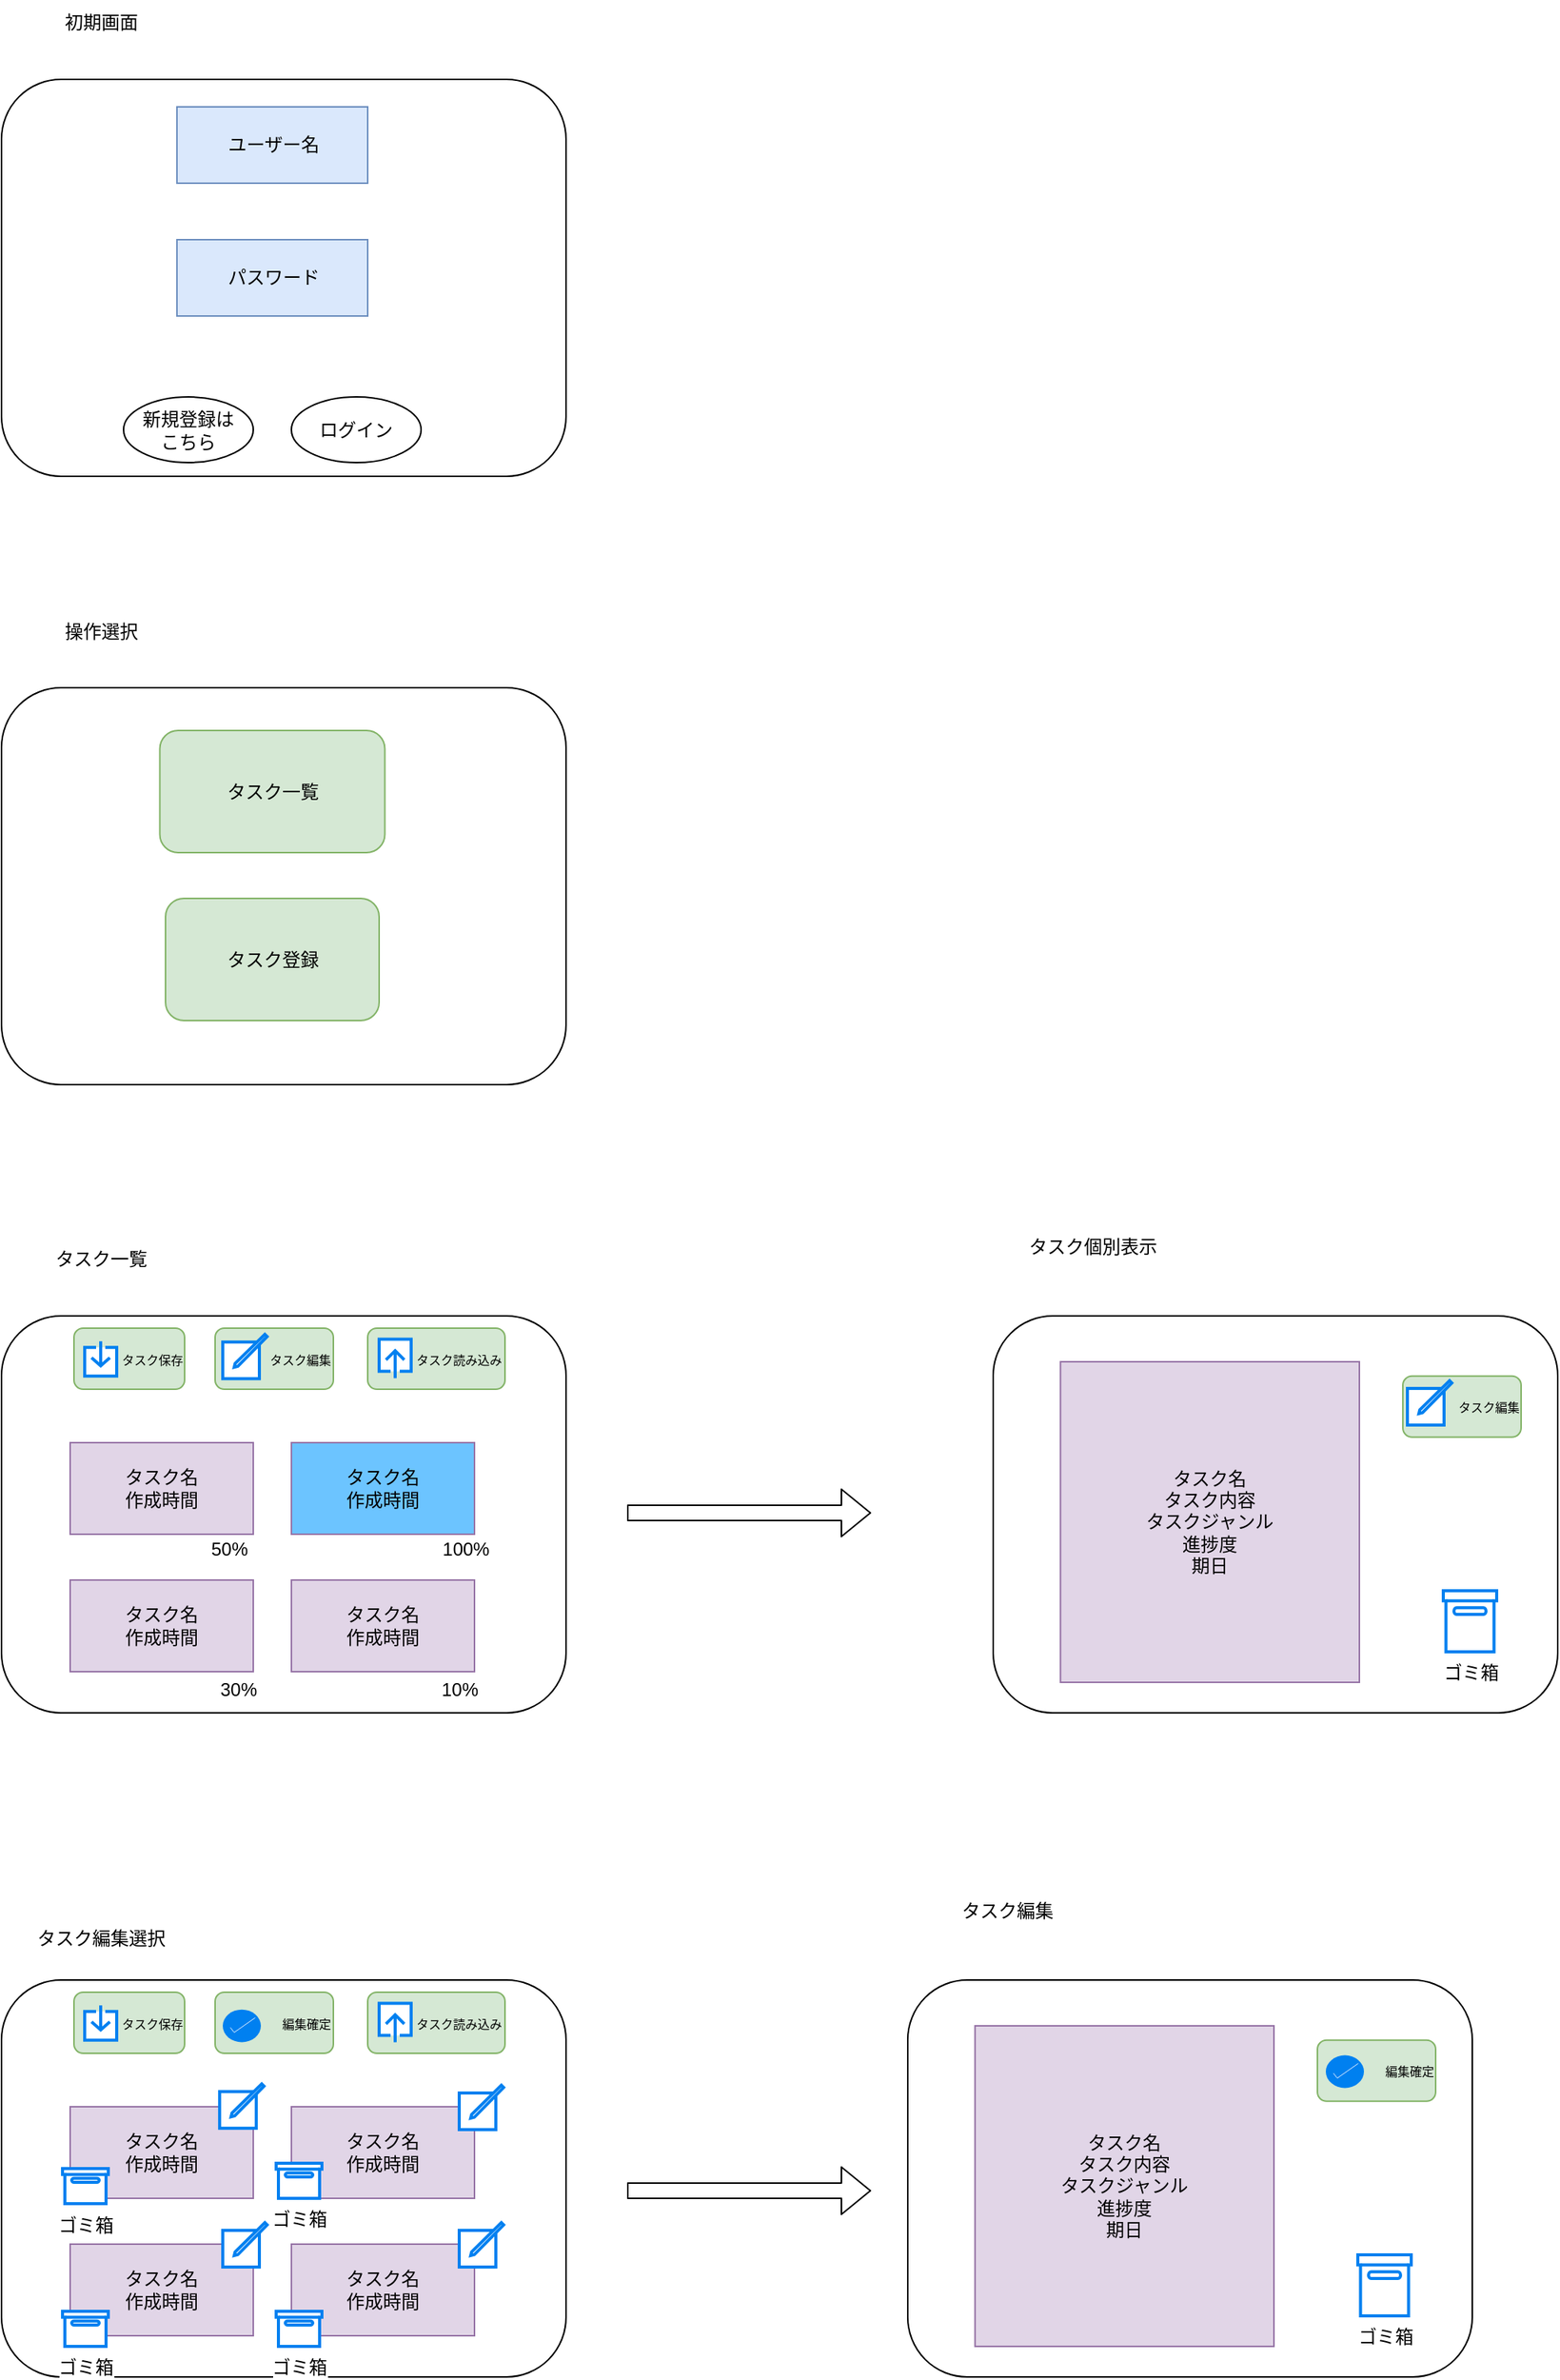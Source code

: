 <mxfile>
    <diagram id="LQAXXgF4HWlI1jR32HYM" name="ページ1">
        <mxGraphModel dx="1260" dy="644" grid="1" gridSize="10" guides="1" tooltips="1" connect="1" arrows="1" fold="1" page="1" pageScale="1" pageWidth="827" pageHeight="1169" math="0" shadow="0">
            <root>
                <mxCell id="0"/>
                <mxCell id="1" parent="0"/>
                <mxCell id="2" value="" style="rounded=1;whiteSpace=wrap;html=1;shadow=0;" parent="1" vertex="1">
                    <mxGeometry x="130" y="480.5" width="370" height="260" as="geometry"/>
                </mxCell>
                <mxCell id="3" value="操作選択" style="text;html=1;align=center;verticalAlign=middle;resizable=0;points=[];autosize=1;strokeColor=none;fillColor=none;" parent="1" vertex="1">
                    <mxGeometry x="160" y="428.5" width="70" height="30" as="geometry"/>
                </mxCell>
                <mxCell id="4" value="" style="rounded=1;whiteSpace=wrap;html=1;shadow=0;" parent="1" vertex="1">
                    <mxGeometry x="130" y="82" width="370" height="260" as="geometry"/>
                </mxCell>
                <mxCell id="5" value="初期画面" style="text;html=1;align=center;verticalAlign=middle;resizable=0;points=[];autosize=1;strokeColor=none;fillColor=none;" parent="1" vertex="1">
                    <mxGeometry x="160" y="30" width="70" height="30" as="geometry"/>
                </mxCell>
                <mxCell id="8" value="" style="rounded=0;whiteSpace=wrap;html=1;fillColor=#dae8fc;strokeColor=#6c8ebf;" parent="1" vertex="1">
                    <mxGeometry x="245" y="100" width="125" height="50" as="geometry"/>
                </mxCell>
                <mxCell id="6" value="ユーザー名" style="text;html=1;align=center;verticalAlign=middle;resizable=0;points=[];autosize=1;strokeColor=none;fillColor=none;" parent="1" vertex="1">
                    <mxGeometry x="267.5" y="110" width="80" height="30" as="geometry"/>
                </mxCell>
                <mxCell id="9" value="" style="rounded=0;whiteSpace=wrap;html=1;fillColor=#dae8fc;strokeColor=#6c8ebf;" parent="1" vertex="1">
                    <mxGeometry x="245" y="187" width="125" height="50" as="geometry"/>
                </mxCell>
                <mxCell id="10" value="パスワード" style="text;html=1;align=center;verticalAlign=middle;resizable=0;points=[];autosize=1;strokeColor=none;fillColor=none;" parent="1" vertex="1">
                    <mxGeometry x="267.5" y="197" width="80" height="30" as="geometry"/>
                </mxCell>
                <mxCell id="11" value="新規登録は&lt;br&gt;こちら" style="ellipse;whiteSpace=wrap;html=1;" parent="1" vertex="1">
                    <mxGeometry x="210" y="290" width="85" height="43" as="geometry"/>
                </mxCell>
                <mxCell id="12" value="ログイン" style="ellipse;whiteSpace=wrap;html=1;" parent="1" vertex="1">
                    <mxGeometry x="320" y="290" width="85" height="43" as="geometry"/>
                </mxCell>
                <mxCell id="13" value="タスク登録" style="rounded=1;whiteSpace=wrap;html=1;fillColor=#d5e8d4;strokeColor=#82b366;" parent="1" vertex="1">
                    <mxGeometry x="237.5" y="618.5" width="140" height="80" as="geometry"/>
                </mxCell>
                <mxCell id="14" value="タスク一覧" style="rounded=1;whiteSpace=wrap;html=1;fillColor=#d5e8d4;strokeColor=#82b366;" parent="1" vertex="1">
                    <mxGeometry x="233.75" y="508.5" width="147.5" height="80" as="geometry"/>
                </mxCell>
                <mxCell id="17" value="" style="rounded=1;whiteSpace=wrap;html=1;shadow=0;" parent="1" vertex="1">
                    <mxGeometry x="130" y="892" width="370" height="260" as="geometry"/>
                </mxCell>
                <mxCell id="18" value="タスク一覧" style="text;html=1;align=center;verticalAlign=middle;resizable=0;points=[];autosize=1;strokeColor=none;fillColor=none;" parent="1" vertex="1">
                    <mxGeometry x="155" y="840" width="80" height="30" as="geometry"/>
                </mxCell>
                <mxCell id="22" value="タスク名&lt;br&gt;作成時間" style="whiteSpace=wrap;html=1;fillColor=#e1d5e7;strokeColor=#9673a6;" parent="1" vertex="1">
                    <mxGeometry x="175" y="975" width="120" height="60" as="geometry"/>
                </mxCell>
                <mxCell id="23" value="タスク名&lt;br&gt;作成時間" style="whiteSpace=wrap;html=1;fillColor=#6CC4FF;strokeColor=#9673a6;" parent="1" vertex="1">
                    <mxGeometry x="320" y="975" width="120" height="60" as="geometry"/>
                </mxCell>
                <mxCell id="24" value="タスク名&lt;br&gt;作成時間" style="whiteSpace=wrap;html=1;fillColor=#e1d5e7;strokeColor=#9673a6;" parent="1" vertex="1">
                    <mxGeometry x="175" y="1065" width="120" height="60" as="geometry"/>
                </mxCell>
                <mxCell id="25" value="タスク名&lt;br&gt;作成時間" style="whiteSpace=wrap;html=1;fillColor=#e1d5e7;strokeColor=#9673a6;" parent="1" vertex="1">
                    <mxGeometry x="320" y="1065" width="120" height="60" as="geometry"/>
                </mxCell>
                <mxCell id="27" value="&lt;font style=&quot;font-size: 8px;&quot;&gt;タスク読み込み&lt;/font&gt;" style="rounded=1;whiteSpace=wrap;html=1;fillColor=#d5e8d4;strokeColor=#82b366;align=right;" parent="1" vertex="1">
                    <mxGeometry x="370" y="900" width="90" height="40" as="geometry"/>
                </mxCell>
                <mxCell id="34" value="" style="html=1;verticalLabelPosition=bottom;align=center;labelBackgroundColor=#ffffff;verticalAlign=top;strokeWidth=2;strokeColor=#0080F0;shadow=0;dashed=0;shape=mxgraph.ios7.icons.up;" parent="1" vertex="1">
                    <mxGeometry x="377.5" y="907.25" width="21" height="25.5" as="geometry"/>
                </mxCell>
                <mxCell id="35" value="&lt;font style=&quot;font-size: 8px;&quot;&gt;タスク保存&lt;/font&gt;" style="rounded=1;whiteSpace=wrap;html=1;fillColor=#d5e8d4;strokeColor=#82b366;align=right;" parent="1" vertex="1">
                    <mxGeometry x="177.5" y="900" width="72.5" height="40" as="geometry"/>
                </mxCell>
                <mxCell id="33" value="" style="html=1;verticalLabelPosition=bottom;align=center;labelBackgroundColor=#ffffff;verticalAlign=top;strokeWidth=2;strokeColor=#0080F0;shadow=0;dashed=0;shape=mxgraph.ios7.icons.down;" parent="1" vertex="1">
                    <mxGeometry x="184.5" y="908.62" width="21" height="22.75" as="geometry"/>
                </mxCell>
                <mxCell id="37" value="&lt;font style=&quot;font-size: 8px;&quot;&gt;タスク編集&lt;/font&gt;" style="rounded=1;whiteSpace=wrap;html=1;fillColor=#d5e8d4;strokeColor=#82b366;align=right;" parent="1" vertex="1">
                    <mxGeometry x="270" y="900" width="77.5" height="40" as="geometry"/>
                </mxCell>
                <mxCell id="38" value="" style="html=1;verticalLabelPosition=bottom;align=center;labelBackgroundColor=#ffffff;verticalAlign=top;strokeWidth=2;strokeColor=#0080F0;shadow=0;dashed=0;shape=mxgraph.ios7.icons.compose;" parent="1" vertex="1">
                    <mxGeometry x="275" y="904" width="29.1" height="29.1" as="geometry"/>
                </mxCell>
                <mxCell id="39" value="" style="rounded=1;whiteSpace=wrap;html=1;shadow=0;" parent="1" vertex="1">
                    <mxGeometry x="130" y="1327" width="370" height="260" as="geometry"/>
                </mxCell>
                <mxCell id="40" value="タスク編集選択" style="text;html=1;align=center;verticalAlign=middle;resizable=0;points=[];autosize=1;strokeColor=none;fillColor=none;" parent="1" vertex="1">
                    <mxGeometry x="140" y="1285" width="110" height="30" as="geometry"/>
                </mxCell>
                <mxCell id="41" value="タスク名&lt;br&gt;作成時間" style="whiteSpace=wrap;html=1;fillColor=#e1d5e7;strokeColor=#9673a6;" parent="1" vertex="1">
                    <mxGeometry x="175" y="1410" width="120" height="60" as="geometry"/>
                </mxCell>
                <mxCell id="42" value="タスク名&lt;br&gt;作成時間" style="whiteSpace=wrap;html=1;fillColor=#e1d5e7;strokeColor=#9673a6;" parent="1" vertex="1">
                    <mxGeometry x="320" y="1410" width="120" height="60" as="geometry"/>
                </mxCell>
                <mxCell id="43" value="タスク名&lt;br&gt;作成時間" style="whiteSpace=wrap;html=1;fillColor=#e1d5e7;strokeColor=#9673a6;" parent="1" vertex="1">
                    <mxGeometry x="175" y="1500" width="120" height="60" as="geometry"/>
                </mxCell>
                <mxCell id="44" value="タスク名&lt;br&gt;作成時間" style="whiteSpace=wrap;html=1;fillColor=#e1d5e7;strokeColor=#9673a6;" parent="1" vertex="1">
                    <mxGeometry x="320" y="1500" width="120" height="60" as="geometry"/>
                </mxCell>
                <mxCell id="45" value="&lt;font style=&quot;font-size: 8px;&quot;&gt;タスク読み込み&lt;/font&gt;" style="rounded=1;whiteSpace=wrap;html=1;fillColor=#d5e8d4;strokeColor=#82b366;align=right;" parent="1" vertex="1">
                    <mxGeometry x="370" y="1335" width="90" height="40" as="geometry"/>
                </mxCell>
                <mxCell id="46" value="" style="html=1;verticalLabelPosition=bottom;align=center;labelBackgroundColor=#ffffff;verticalAlign=top;strokeWidth=2;strokeColor=#0080F0;shadow=0;dashed=0;shape=mxgraph.ios7.icons.up;" parent="1" vertex="1">
                    <mxGeometry x="377.5" y="1342.25" width="21" height="25.5" as="geometry"/>
                </mxCell>
                <mxCell id="47" value="&lt;font style=&quot;font-size: 8px;&quot;&gt;タスク保存&lt;/font&gt;" style="rounded=1;whiteSpace=wrap;html=1;fillColor=#d5e8d4;strokeColor=#82b366;align=right;" parent="1" vertex="1">
                    <mxGeometry x="177.5" y="1335" width="72.5" height="40" as="geometry"/>
                </mxCell>
                <mxCell id="48" value="" style="html=1;verticalLabelPosition=bottom;align=center;labelBackgroundColor=#ffffff;verticalAlign=top;strokeWidth=2;strokeColor=#0080F0;shadow=0;dashed=0;shape=mxgraph.ios7.icons.down;" parent="1" vertex="1">
                    <mxGeometry x="184.5" y="1343.62" width="21" height="22.75" as="geometry"/>
                </mxCell>
                <mxCell id="49" value="&lt;font style=&quot;font-size: 8px;&quot;&gt;編集確定&lt;/font&gt;" style="rounded=1;whiteSpace=wrap;html=1;fillColor=#d5e8d4;strokeColor=#82b366;align=right;" parent="1" vertex="1">
                    <mxGeometry x="270" y="1335" width="77.5" height="40" as="geometry"/>
                </mxCell>
                <mxCell id="52" value="" style="html=1;verticalLabelPosition=bottom;labelBackgroundColor=#ffffff;verticalAlign=top;shadow=0;dashed=0;strokeWidth=2;shape=mxgraph.ios7.misc.select;fillColor=#0080f0;strokeColor=#ffffff;sketch=0;" parent="1" vertex="1">
                    <mxGeometry x="275" y="1346.37" width="25" height="21.38" as="geometry"/>
                </mxCell>
                <mxCell id="68" value="" style="html=1;verticalLabelPosition=bottom;align=center;labelBackgroundColor=#ffffff;verticalAlign=top;strokeWidth=2;strokeColor=#0080F0;shadow=0;dashed=0;shape=mxgraph.ios7.icons.compose;" parent="1" vertex="1">
                    <mxGeometry x="272.95" y="1395" width="29.1" height="29.1" as="geometry"/>
                </mxCell>
                <mxCell id="69" value="" style="html=1;verticalLabelPosition=bottom;align=center;labelBackgroundColor=#ffffff;verticalAlign=top;strokeWidth=2;strokeColor=#0080F0;shadow=0;dashed=0;shape=mxgraph.ios7.icons.compose;" parent="1" vertex="1">
                    <mxGeometry x="430" y="1395.9" width="29.1" height="29.1" as="geometry"/>
                </mxCell>
                <mxCell id="70" value="" style="html=1;verticalLabelPosition=bottom;align=center;labelBackgroundColor=#ffffff;verticalAlign=top;strokeWidth=2;strokeColor=#0080F0;shadow=0;dashed=0;shape=mxgraph.ios7.icons.compose;" parent="1" vertex="1">
                    <mxGeometry x="430" y="1485.9" width="29.1" height="29.1" as="geometry"/>
                </mxCell>
                <mxCell id="71" value="" style="html=1;verticalLabelPosition=bottom;align=center;labelBackgroundColor=#ffffff;verticalAlign=top;strokeWidth=2;strokeColor=#0080F0;shadow=0;dashed=0;shape=mxgraph.ios7.icons.compose;" parent="1" vertex="1">
                    <mxGeometry x="275" y="1485.9" width="29.1" height="29.1" as="geometry"/>
                </mxCell>
                <mxCell id="91" value="" style="rounded=1;whiteSpace=wrap;html=1;shadow=0;" parent="1" vertex="1">
                    <mxGeometry x="724" y="1327" width="370" height="260" as="geometry"/>
                </mxCell>
                <mxCell id="92" value="タスク編集" style="text;html=1;align=center;verticalAlign=middle;resizable=0;points=[];autosize=1;strokeColor=none;fillColor=none;" parent="1" vertex="1">
                    <mxGeometry x="749" y="1267" width="80" height="30" as="geometry"/>
                </mxCell>
                <mxCell id="93" value="タスク名&lt;br&gt;タスク内容&lt;div&gt;タスクジャンル&lt;/div&gt;&lt;div&gt;進捗度&lt;/div&gt;&lt;div&gt;期日&lt;/div&gt;" style="whiteSpace=wrap;html=1;fillColor=#e1d5e7;strokeColor=#9673a6;" parent="1" vertex="1">
                    <mxGeometry x="768.1" y="1357" width="195.9" height="210" as="geometry"/>
                </mxCell>
                <mxCell id="101" value="&lt;font style=&quot;font-size: 8px;&quot;&gt;編集確定&lt;/font&gt;" style="rounded=1;whiteSpace=wrap;html=1;fillColor=#d5e8d4;strokeColor=#82b366;align=right;" parent="1" vertex="1">
                    <mxGeometry x="992.5" y="1366.37" width="77.5" height="40" as="geometry"/>
                </mxCell>
                <mxCell id="102" value="" style="html=1;verticalLabelPosition=bottom;labelBackgroundColor=#ffffff;verticalAlign=top;shadow=0;dashed=0;strokeWidth=2;shape=mxgraph.ios7.misc.select;fillColor=#0080f0;strokeColor=#ffffff;sketch=0;" parent="1" vertex="1">
                    <mxGeometry x="998" y="1376.31" width="25" height="21.38" as="geometry"/>
                </mxCell>
                <mxCell id="105" value="ゴミ箱" style="html=1;verticalLabelPosition=bottom;align=center;labelBackgroundColor=#ffffff;verticalAlign=top;strokeWidth=2;strokeColor=#0080F0;shadow=0;dashed=0;shape=mxgraph.ios7.icons.box;" parent="1" vertex="1">
                    <mxGeometry x="1019" y="1507" width="35" height="40" as="geometry"/>
                </mxCell>
                <mxCell id="114" value="" style="shape=flexArrow;endArrow=classic;html=1;" parent="1" edge="1">
                    <mxGeometry width="50" height="50" relative="1" as="geometry">
                        <mxPoint x="540" y="1465" as="sourcePoint"/>
                        <mxPoint x="700" y="1465" as="targetPoint"/>
                    </mxGeometry>
                </mxCell>
                <mxCell id="140" value="ゴミ箱" style="html=1;verticalLabelPosition=bottom;align=center;labelBackgroundColor=#ffffff;verticalAlign=top;strokeWidth=2;strokeColor=#0080F0;shadow=0;dashed=0;shape=mxgraph.ios7.icons.box;" parent="1" vertex="1">
                    <mxGeometry x="310" y="1447" width="30" height="23" as="geometry"/>
                </mxCell>
                <mxCell id="141" value="ゴミ箱" style="html=1;verticalLabelPosition=bottom;align=center;labelBackgroundColor=#ffffff;verticalAlign=top;strokeWidth=2;strokeColor=#0080F0;shadow=0;dashed=0;shape=mxgraph.ios7.icons.box;" parent="1" vertex="1">
                    <mxGeometry x="310" y="1544" width="30" height="23" as="geometry"/>
                </mxCell>
                <mxCell id="142" value="ゴミ箱" style="html=1;verticalLabelPosition=bottom;align=center;labelBackgroundColor=#ffffff;verticalAlign=top;strokeWidth=2;strokeColor=#0080F0;shadow=0;dashed=0;shape=mxgraph.ios7.icons.box;" parent="1" vertex="1">
                    <mxGeometry x="170" y="1450.5" width="30" height="23" as="geometry"/>
                </mxCell>
                <mxCell id="143" value="ゴミ箱" style="html=1;verticalLabelPosition=bottom;align=center;labelBackgroundColor=#ffffff;verticalAlign=top;strokeWidth=2;strokeColor=#0080F0;shadow=0;dashed=0;shape=mxgraph.ios7.icons.box;" parent="1" vertex="1">
                    <mxGeometry x="170" y="1544" width="30" height="23" as="geometry"/>
                </mxCell>
                <mxCell id="145" value="" style="shape=flexArrow;endArrow=classic;html=1;" parent="1" edge="1">
                    <mxGeometry width="50" height="50" relative="1" as="geometry">
                        <mxPoint x="540" y="1021" as="sourcePoint"/>
                        <mxPoint x="700" y="1021" as="targetPoint"/>
                    </mxGeometry>
                </mxCell>
                <mxCell id="152" value="" style="rounded=1;whiteSpace=wrap;html=1;shadow=0;" vertex="1" parent="1">
                    <mxGeometry x="780" y="892" width="370" height="260" as="geometry"/>
                </mxCell>
                <mxCell id="153" value="タスク個別表示" style="text;html=1;align=center;verticalAlign=middle;resizable=0;points=[];autosize=1;strokeColor=none;fillColor=none;" vertex="1" parent="1">
                    <mxGeometry x="790" y="832" width="110" height="30" as="geometry"/>
                </mxCell>
                <mxCell id="154" value="タスク名&lt;br&gt;タスク内容&lt;div&gt;タスクジャンル&lt;/div&gt;&lt;div&gt;進捗度&lt;/div&gt;&lt;div&gt;期日&lt;/div&gt;" style="whiteSpace=wrap;html=1;fillColor=#e1d5e7;strokeColor=#9673a6;" vertex="1" parent="1">
                    <mxGeometry x="824.1" y="922" width="195.9" height="210" as="geometry"/>
                </mxCell>
                <mxCell id="155" value="&lt;span style=&quot;font-size: 8px;&quot;&gt;タスク編集&lt;/span&gt;" style="rounded=1;whiteSpace=wrap;html=1;fillColor=#d5e8d4;strokeColor=#82b366;align=right;" vertex="1" parent="1">
                    <mxGeometry x="1048.5" y="931.37" width="77.5" height="40" as="geometry"/>
                </mxCell>
                <mxCell id="157" value="ゴミ箱" style="html=1;verticalLabelPosition=bottom;align=center;labelBackgroundColor=#ffffff;verticalAlign=top;strokeWidth=2;strokeColor=#0080F0;shadow=0;dashed=0;shape=mxgraph.ios7.icons.box;" vertex="1" parent="1">
                    <mxGeometry x="1075" y="1072" width="35" height="40" as="geometry"/>
                </mxCell>
                <mxCell id="161" value="" style="html=1;verticalLabelPosition=bottom;align=center;labelBackgroundColor=#ffffff;verticalAlign=top;strokeWidth=2;strokeColor=#0080F0;shadow=0;dashed=0;shape=mxgraph.ios7.icons.compose;" vertex="1" parent="1">
                    <mxGeometry x="1051.5" y="934.37" width="29.1" height="29.1" as="geometry"/>
                </mxCell>
                <mxCell id="162" value="50%" style="text;html=1;align=center;verticalAlign=middle;resizable=0;points=[];autosize=1;strokeColor=none;fillColor=none;" vertex="1" parent="1">
                    <mxGeometry x="254.1" y="1030" width="50" height="30" as="geometry"/>
                </mxCell>
                <mxCell id="163" value="100%" style="text;html=1;align=center;verticalAlign=middle;resizable=0;points=[];autosize=1;strokeColor=none;fillColor=none;" vertex="1" parent="1">
                    <mxGeometry x="409.1" y="1030" width="50" height="30" as="geometry"/>
                </mxCell>
                <mxCell id="164" value="30%" style="text;html=1;align=center;verticalAlign=middle;resizable=0;points=[];autosize=1;strokeColor=none;fillColor=none;" vertex="1" parent="1">
                    <mxGeometry x="260" y="1122" width="50" height="30" as="geometry"/>
                </mxCell>
                <mxCell id="165" value="10%" style="text;html=1;align=center;verticalAlign=middle;resizable=0;points=[];autosize=1;strokeColor=none;fillColor=none;" vertex="1" parent="1">
                    <mxGeometry x="405" y="1122" width="50" height="30" as="geometry"/>
                </mxCell>
            </root>
        </mxGraphModel>
    </diagram>
</mxfile>